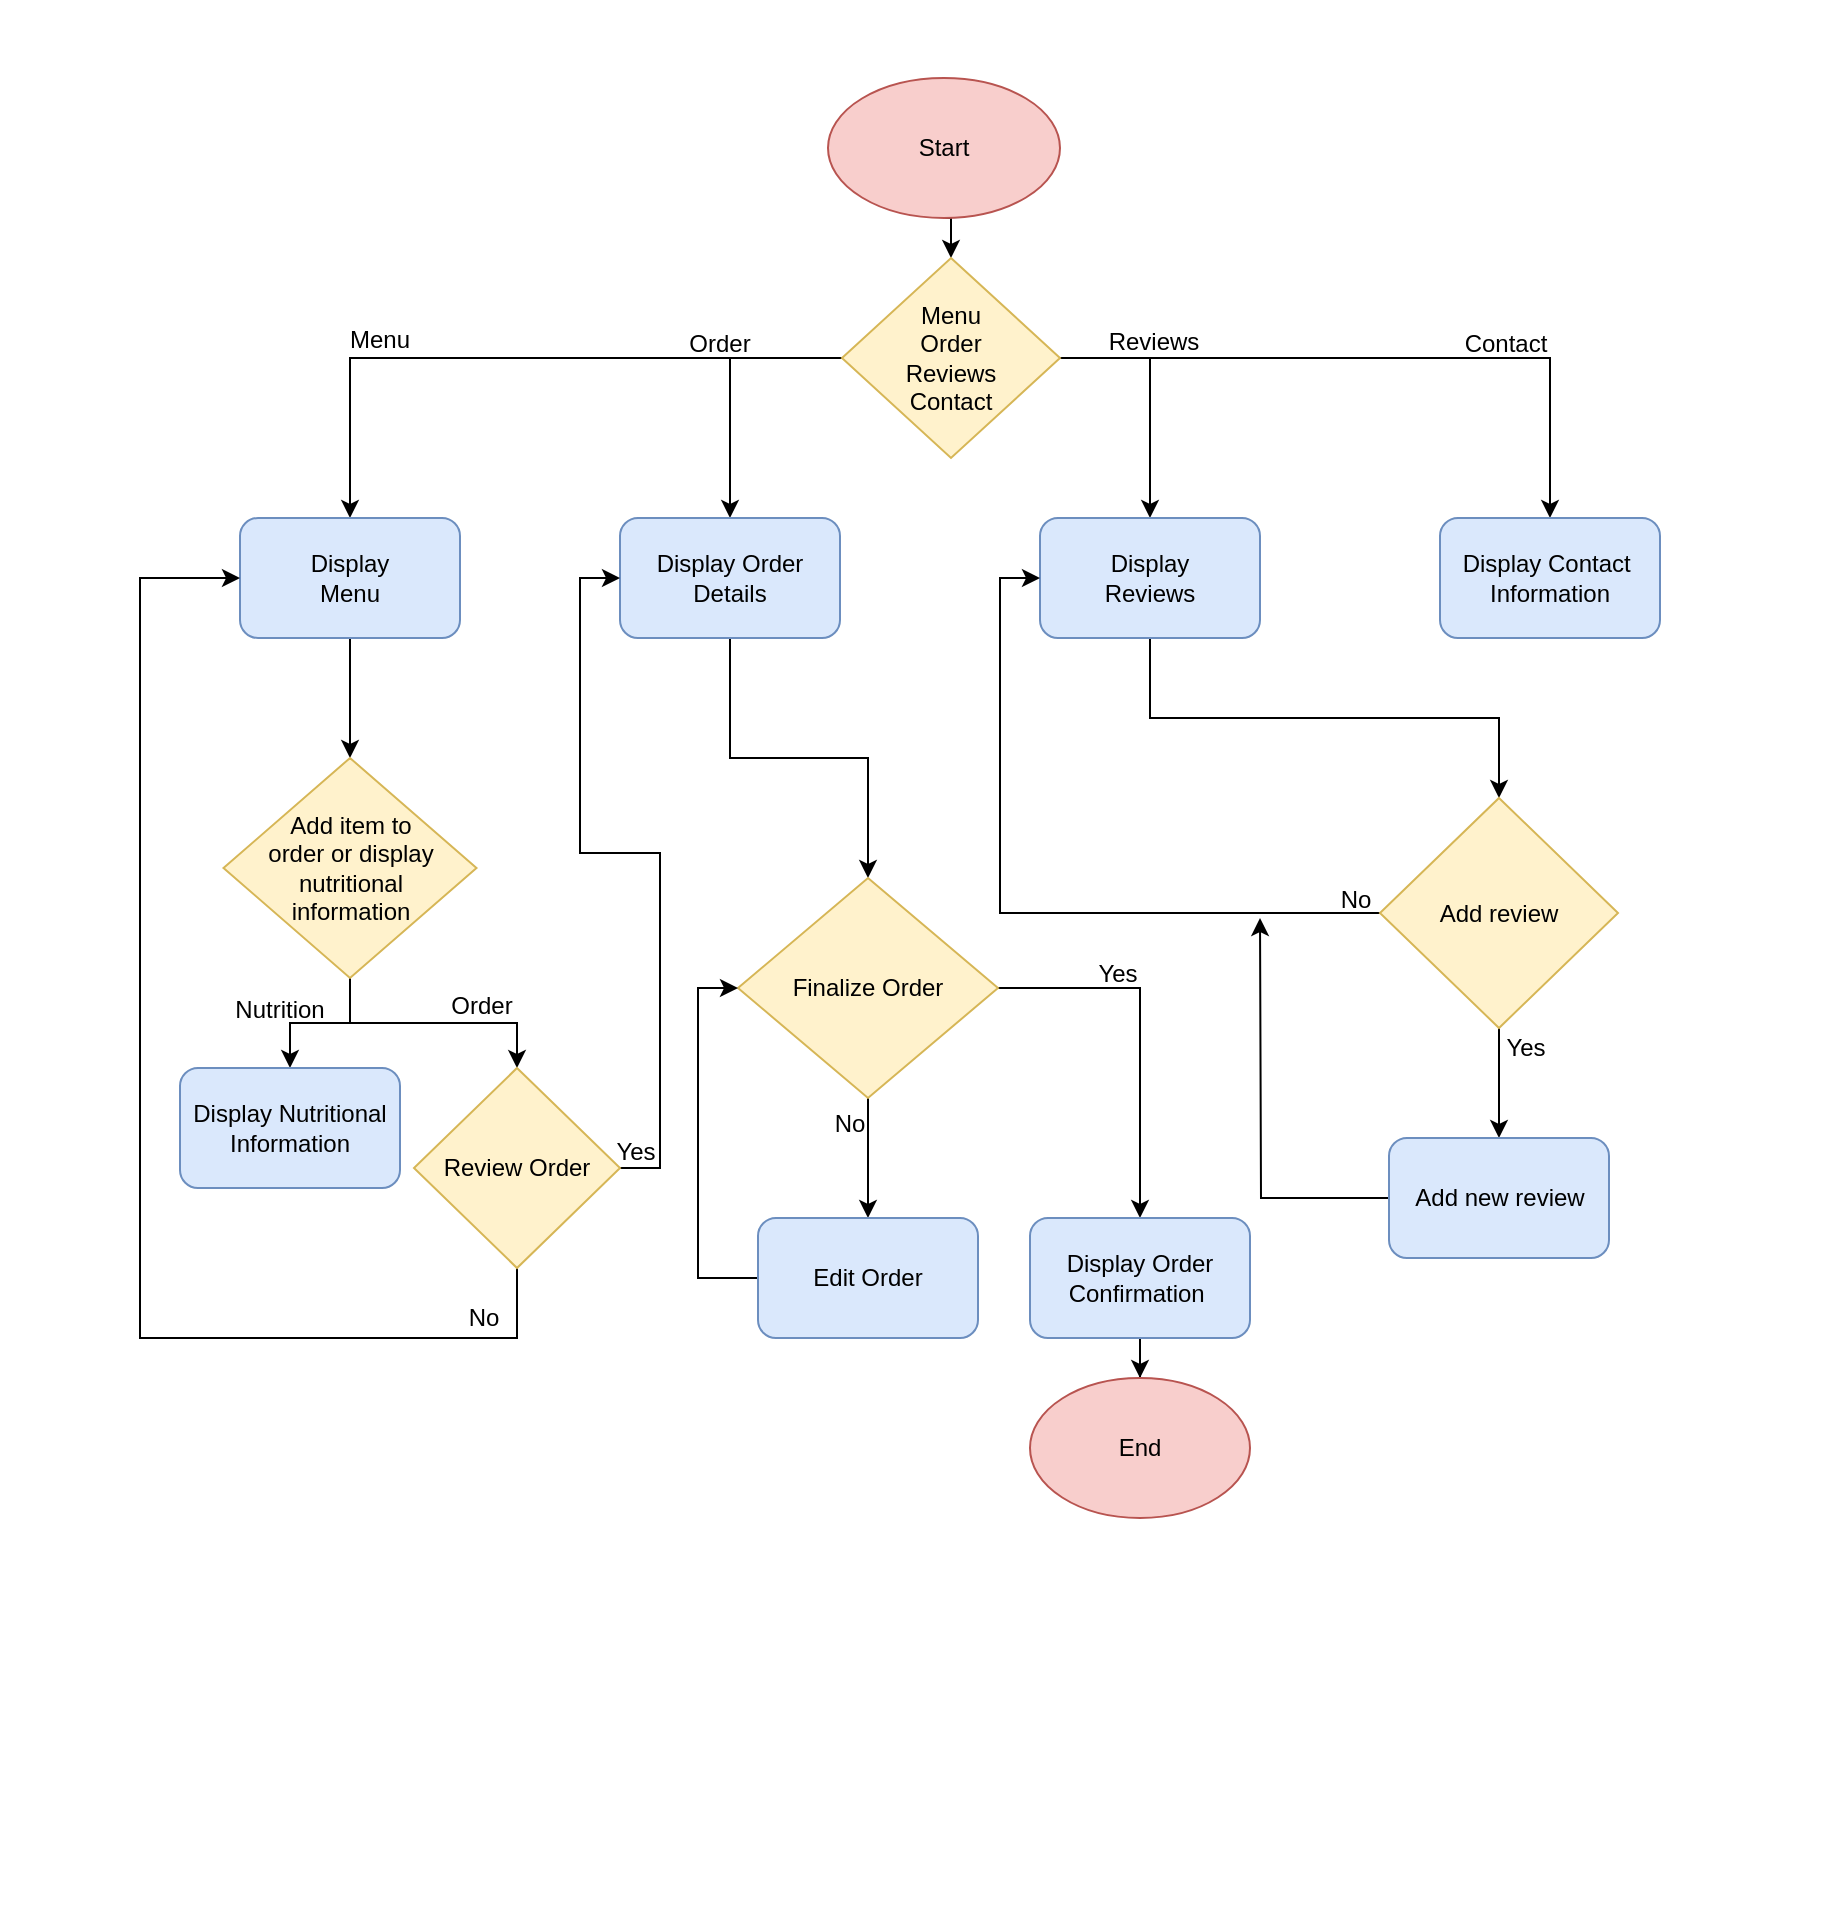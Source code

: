 <mxfile version="20.0.4" type="github">
  <diagram id="C5RBs43oDa-KdzZeNtuy" name="Page-1">
    <mxGraphModel dx="2249" dy="1894" grid="1" gridSize="10" guides="1" tooltips="1" connect="1" arrows="1" fold="1" page="1" pageScale="1" pageWidth="827" pageHeight="1169" math="0" shadow="0">
      <root>
        <mxCell id="WIyWlLk6GJQsqaUBKTNV-0" />
        <mxCell id="WIyWlLk6GJQsqaUBKTNV-1" parent="WIyWlLk6GJQsqaUBKTNV-0" />
        <mxCell id="IKsz1c_bPwegAjEKbgQd-88" value="" style="whiteSpace=wrap;html=1;strokeColor=none;" vertex="1" parent="WIyWlLk6GJQsqaUBKTNV-1">
          <mxGeometry x="-60" y="-1169" width="920" height="960" as="geometry" />
        </mxCell>
        <mxCell id="IKsz1c_bPwegAjEKbgQd-44" style="edgeStyle=orthogonalEdgeStyle;rounded=0;orthogonalLoop=1;jettySize=auto;html=1;exitX=0.5;exitY=1;exitDx=0;exitDy=0;entryX=0.5;entryY=0;entryDx=0;entryDy=0;" edge="1" parent="WIyWlLk6GJQsqaUBKTNV-1" source="IKsz1c_bPwegAjEKbgQd-21" target="IKsz1c_bPwegAjEKbgQd-22">
          <mxGeometry relative="1" as="geometry" />
        </mxCell>
        <mxCell id="IKsz1c_bPwegAjEKbgQd-21" value="Start" style="ellipse;whiteSpace=wrap;html=1;fillColor=#f8cecc;strokeColor=#b85450;" vertex="1" parent="WIyWlLk6GJQsqaUBKTNV-1">
          <mxGeometry x="354" y="-1130" width="116" height="70" as="geometry" />
        </mxCell>
        <mxCell id="IKsz1c_bPwegAjEKbgQd-45" style="edgeStyle=orthogonalEdgeStyle;rounded=0;orthogonalLoop=1;jettySize=auto;html=1;exitX=0;exitY=0.5;exitDx=0;exitDy=0;" edge="1" parent="WIyWlLk6GJQsqaUBKTNV-1" source="IKsz1c_bPwegAjEKbgQd-22" target="IKsz1c_bPwegAjEKbgQd-23">
          <mxGeometry relative="1" as="geometry" />
        </mxCell>
        <mxCell id="IKsz1c_bPwegAjEKbgQd-46" style="edgeStyle=orthogonalEdgeStyle;rounded=0;orthogonalLoop=1;jettySize=auto;html=1;exitX=0;exitY=0.5;exitDx=0;exitDy=0;" edge="1" parent="WIyWlLk6GJQsqaUBKTNV-1" source="IKsz1c_bPwegAjEKbgQd-22" target="IKsz1c_bPwegAjEKbgQd-24">
          <mxGeometry relative="1" as="geometry" />
        </mxCell>
        <mxCell id="IKsz1c_bPwegAjEKbgQd-47" style="edgeStyle=orthogonalEdgeStyle;rounded=0;orthogonalLoop=1;jettySize=auto;html=1;exitX=1;exitY=0.5;exitDx=0;exitDy=0;" edge="1" parent="WIyWlLk6GJQsqaUBKTNV-1" source="IKsz1c_bPwegAjEKbgQd-22" target="IKsz1c_bPwegAjEKbgQd-25">
          <mxGeometry relative="1" as="geometry" />
        </mxCell>
        <mxCell id="IKsz1c_bPwegAjEKbgQd-48" style="edgeStyle=orthogonalEdgeStyle;rounded=0;orthogonalLoop=1;jettySize=auto;html=1;exitX=1;exitY=0.5;exitDx=0;exitDy=0;" edge="1" parent="WIyWlLk6GJQsqaUBKTNV-1" source="IKsz1c_bPwegAjEKbgQd-22" target="IKsz1c_bPwegAjEKbgQd-26">
          <mxGeometry relative="1" as="geometry" />
        </mxCell>
        <mxCell id="IKsz1c_bPwegAjEKbgQd-22" value="Menu&lt;br&gt;Order&lt;br&gt;Reviews&lt;br&gt;Contact" style="rhombus;whiteSpace=wrap;html=1;fillColor=#fff2cc;strokeColor=#d6b656;" vertex="1" parent="WIyWlLk6GJQsqaUBKTNV-1">
          <mxGeometry x="361" y="-1040" width="109" height="100" as="geometry" />
        </mxCell>
        <mxCell id="IKsz1c_bPwegAjEKbgQd-49" style="edgeStyle=orthogonalEdgeStyle;rounded=0;orthogonalLoop=1;jettySize=auto;html=1;exitX=0.5;exitY=1;exitDx=0;exitDy=0;entryX=0.5;entryY=0;entryDx=0;entryDy=0;" edge="1" parent="WIyWlLk6GJQsqaUBKTNV-1" source="IKsz1c_bPwegAjEKbgQd-23" target="IKsz1c_bPwegAjEKbgQd-28">
          <mxGeometry relative="1" as="geometry" />
        </mxCell>
        <mxCell id="IKsz1c_bPwegAjEKbgQd-23" value="Display&lt;br&gt;Menu" style="rounded=1;whiteSpace=wrap;html=1;fillColor=#dae8fc;strokeColor=#6c8ebf;" vertex="1" parent="WIyWlLk6GJQsqaUBKTNV-1">
          <mxGeometry x="60" y="-910" width="110" height="60" as="geometry" />
        </mxCell>
        <mxCell id="IKsz1c_bPwegAjEKbgQd-58" style="edgeStyle=orthogonalEdgeStyle;rounded=0;orthogonalLoop=1;jettySize=auto;html=1;exitX=0.5;exitY=1;exitDx=0;exitDy=0;entryX=0.5;entryY=0;entryDx=0;entryDy=0;" edge="1" parent="WIyWlLk6GJQsqaUBKTNV-1" source="IKsz1c_bPwegAjEKbgQd-24" target="IKsz1c_bPwegAjEKbgQd-33">
          <mxGeometry relative="1" as="geometry">
            <mxPoint x="385" y="-680" as="targetPoint" />
          </mxGeometry>
        </mxCell>
        <mxCell id="IKsz1c_bPwegAjEKbgQd-24" value="Display Order&lt;br&gt;Details" style="rounded=1;whiteSpace=wrap;html=1;fillColor=#dae8fc;strokeColor=#6c8ebf;" vertex="1" parent="WIyWlLk6GJQsqaUBKTNV-1">
          <mxGeometry x="250" y="-910" width="110" height="60" as="geometry" />
        </mxCell>
        <mxCell id="IKsz1c_bPwegAjEKbgQd-63" style="edgeStyle=orthogonalEdgeStyle;rounded=0;orthogonalLoop=1;jettySize=auto;html=1;exitX=0.5;exitY=1;exitDx=0;exitDy=0;entryX=0.5;entryY=0;entryDx=0;entryDy=0;" edge="1" parent="WIyWlLk6GJQsqaUBKTNV-1" source="IKsz1c_bPwegAjEKbgQd-25" target="IKsz1c_bPwegAjEKbgQd-38">
          <mxGeometry relative="1" as="geometry" />
        </mxCell>
        <mxCell id="IKsz1c_bPwegAjEKbgQd-25" value="Display&lt;br&gt;Reviews" style="rounded=1;whiteSpace=wrap;html=1;fillColor=#dae8fc;strokeColor=#6c8ebf;" vertex="1" parent="WIyWlLk6GJQsqaUBKTNV-1">
          <mxGeometry x="460" y="-910" width="110" height="60" as="geometry" />
        </mxCell>
        <mxCell id="IKsz1c_bPwegAjEKbgQd-26" value="Display Contact&amp;nbsp;&lt;br&gt;Information" style="rounded=1;whiteSpace=wrap;html=1;fillColor=#dae8fc;strokeColor=#6c8ebf;" vertex="1" parent="WIyWlLk6GJQsqaUBKTNV-1">
          <mxGeometry x="660" y="-910" width="110" height="60" as="geometry" />
        </mxCell>
        <mxCell id="IKsz1c_bPwegAjEKbgQd-50" style="edgeStyle=orthogonalEdgeStyle;rounded=0;orthogonalLoop=1;jettySize=auto;html=1;exitX=0.5;exitY=1;exitDx=0;exitDy=0;" edge="1" parent="WIyWlLk6GJQsqaUBKTNV-1" source="IKsz1c_bPwegAjEKbgQd-28" target="IKsz1c_bPwegAjEKbgQd-31">
          <mxGeometry relative="1" as="geometry" />
        </mxCell>
        <mxCell id="IKsz1c_bPwegAjEKbgQd-51" style="edgeStyle=orthogonalEdgeStyle;rounded=0;orthogonalLoop=1;jettySize=auto;html=1;exitX=0.5;exitY=1;exitDx=0;exitDy=0;entryX=0.5;entryY=0;entryDx=0;entryDy=0;" edge="1" parent="WIyWlLk6GJQsqaUBKTNV-1" source="IKsz1c_bPwegAjEKbgQd-28" target="IKsz1c_bPwegAjEKbgQd-41">
          <mxGeometry relative="1" as="geometry" />
        </mxCell>
        <mxCell id="IKsz1c_bPwegAjEKbgQd-28" value="Add item to &lt;br&gt;order or display nutritional &lt;br&gt;information" style="rhombus;whiteSpace=wrap;html=1;fillColor=#fff2cc;strokeColor=#d6b656;" vertex="1" parent="WIyWlLk6GJQsqaUBKTNV-1">
          <mxGeometry x="51.75" y="-790" width="126.5" height="110" as="geometry" />
        </mxCell>
        <mxCell id="IKsz1c_bPwegAjEKbgQd-31" value="Display Nutritional Information" style="rounded=1;whiteSpace=wrap;html=1;fillColor=#dae8fc;strokeColor=#6c8ebf;" vertex="1" parent="WIyWlLk6GJQsqaUBKTNV-1">
          <mxGeometry x="30" y="-635" width="110" height="60" as="geometry" />
        </mxCell>
        <mxCell id="IKsz1c_bPwegAjEKbgQd-59" style="edgeStyle=orthogonalEdgeStyle;rounded=0;orthogonalLoop=1;jettySize=auto;html=1;exitX=0.5;exitY=1;exitDx=0;exitDy=0;" edge="1" parent="WIyWlLk6GJQsqaUBKTNV-1" source="IKsz1c_bPwegAjEKbgQd-33" target="IKsz1c_bPwegAjEKbgQd-57">
          <mxGeometry relative="1" as="geometry" />
        </mxCell>
        <mxCell id="IKsz1c_bPwegAjEKbgQd-61" style="edgeStyle=orthogonalEdgeStyle;rounded=0;orthogonalLoop=1;jettySize=auto;html=1;exitX=1;exitY=0.5;exitDx=0;exitDy=0;" edge="1" parent="WIyWlLk6GJQsqaUBKTNV-1" source="IKsz1c_bPwegAjEKbgQd-33" target="IKsz1c_bPwegAjEKbgQd-37">
          <mxGeometry relative="1" as="geometry" />
        </mxCell>
        <mxCell id="IKsz1c_bPwegAjEKbgQd-33" value="Finalize Order" style="rhombus;whiteSpace=wrap;html=1;fillColor=#fff2cc;strokeColor=#d6b656;" vertex="1" parent="WIyWlLk6GJQsqaUBKTNV-1">
          <mxGeometry x="309" y="-730" width="130" height="110" as="geometry" />
        </mxCell>
        <mxCell id="IKsz1c_bPwegAjEKbgQd-62" style="edgeStyle=orthogonalEdgeStyle;rounded=0;orthogonalLoop=1;jettySize=auto;html=1;exitX=0.5;exitY=1;exitDx=0;exitDy=0;" edge="1" parent="WIyWlLk6GJQsqaUBKTNV-1" source="IKsz1c_bPwegAjEKbgQd-37" target="IKsz1c_bPwegAjEKbgQd-40">
          <mxGeometry relative="1" as="geometry" />
        </mxCell>
        <mxCell id="IKsz1c_bPwegAjEKbgQd-37" value="Display Order Confirmation&amp;nbsp;" style="rounded=1;whiteSpace=wrap;html=1;fillColor=#dae8fc;strokeColor=#6c8ebf;" vertex="1" parent="WIyWlLk6GJQsqaUBKTNV-1">
          <mxGeometry x="455" y="-560" width="110" height="60" as="geometry" />
        </mxCell>
        <mxCell id="IKsz1c_bPwegAjEKbgQd-64" style="edgeStyle=orthogonalEdgeStyle;rounded=0;orthogonalLoop=1;jettySize=auto;html=1;exitX=0;exitY=0.5;exitDx=0;exitDy=0;entryX=0;entryY=0.5;entryDx=0;entryDy=0;" edge="1" parent="WIyWlLk6GJQsqaUBKTNV-1" source="IKsz1c_bPwegAjEKbgQd-38" target="IKsz1c_bPwegAjEKbgQd-25">
          <mxGeometry relative="1" as="geometry" />
        </mxCell>
        <mxCell id="IKsz1c_bPwegAjEKbgQd-65" style="edgeStyle=orthogonalEdgeStyle;rounded=0;orthogonalLoop=1;jettySize=auto;html=1;exitX=0.5;exitY=1;exitDx=0;exitDy=0;" edge="1" parent="WIyWlLk6GJQsqaUBKTNV-1" source="IKsz1c_bPwegAjEKbgQd-38" target="IKsz1c_bPwegAjEKbgQd-39">
          <mxGeometry relative="1" as="geometry" />
        </mxCell>
        <mxCell id="IKsz1c_bPwegAjEKbgQd-38" value="Add review" style="rhombus;whiteSpace=wrap;html=1;fillColor=#fff2cc;strokeColor=#d6b656;" vertex="1" parent="WIyWlLk6GJQsqaUBKTNV-1">
          <mxGeometry x="630" y="-770" width="119" height="115" as="geometry" />
        </mxCell>
        <mxCell id="IKsz1c_bPwegAjEKbgQd-87" style="edgeStyle=orthogonalEdgeStyle;rounded=0;orthogonalLoop=1;jettySize=auto;html=1;exitX=0;exitY=0.5;exitDx=0;exitDy=0;" edge="1" parent="WIyWlLk6GJQsqaUBKTNV-1" source="IKsz1c_bPwegAjEKbgQd-39">
          <mxGeometry relative="1" as="geometry">
            <mxPoint x="570" y="-710" as="targetPoint" />
          </mxGeometry>
        </mxCell>
        <mxCell id="IKsz1c_bPwegAjEKbgQd-39" value="Add new review" style="rounded=1;whiteSpace=wrap;html=1;fillColor=#dae8fc;strokeColor=#6c8ebf;" vertex="1" parent="WIyWlLk6GJQsqaUBKTNV-1">
          <mxGeometry x="634.5" y="-600" width="110" height="60" as="geometry" />
        </mxCell>
        <mxCell id="IKsz1c_bPwegAjEKbgQd-40" value="End" style="ellipse;whiteSpace=wrap;html=1;fillColor=#f8cecc;strokeColor=#b85450;" vertex="1" parent="WIyWlLk6GJQsqaUBKTNV-1">
          <mxGeometry x="455" y="-480" width="110" height="70" as="geometry" />
        </mxCell>
        <mxCell id="IKsz1c_bPwegAjEKbgQd-52" style="edgeStyle=orthogonalEdgeStyle;rounded=0;orthogonalLoop=1;jettySize=auto;html=1;exitX=1;exitY=0.5;exitDx=0;exitDy=0;entryX=0;entryY=0.5;entryDx=0;entryDy=0;" edge="1" parent="WIyWlLk6GJQsqaUBKTNV-1" source="IKsz1c_bPwegAjEKbgQd-41" target="IKsz1c_bPwegAjEKbgQd-24">
          <mxGeometry relative="1" as="geometry" />
        </mxCell>
        <mxCell id="IKsz1c_bPwegAjEKbgQd-67" style="edgeStyle=orthogonalEdgeStyle;rounded=0;orthogonalLoop=1;jettySize=auto;html=1;exitX=0.5;exitY=1;exitDx=0;exitDy=0;entryX=0;entryY=0.5;entryDx=0;entryDy=0;" edge="1" parent="WIyWlLk6GJQsqaUBKTNV-1" source="IKsz1c_bPwegAjEKbgQd-41" target="IKsz1c_bPwegAjEKbgQd-23">
          <mxGeometry relative="1" as="geometry">
            <Array as="points">
              <mxPoint x="199" y="-500" />
              <mxPoint x="10" y="-500" />
              <mxPoint x="10" y="-880" />
            </Array>
          </mxGeometry>
        </mxCell>
        <mxCell id="IKsz1c_bPwegAjEKbgQd-41" value="Review Order" style="rhombus;whiteSpace=wrap;html=1;fillColor=#fff2cc;strokeColor=#d6b656;" vertex="1" parent="WIyWlLk6GJQsqaUBKTNV-1">
          <mxGeometry x="147" y="-635" width="103" height="100" as="geometry" />
        </mxCell>
        <mxCell id="IKsz1c_bPwegAjEKbgQd-60" style="edgeStyle=orthogonalEdgeStyle;rounded=0;orthogonalLoop=1;jettySize=auto;html=1;exitX=0;exitY=0.5;exitDx=0;exitDy=0;entryX=0;entryY=0.5;entryDx=0;entryDy=0;" edge="1" parent="WIyWlLk6GJQsqaUBKTNV-1" source="IKsz1c_bPwegAjEKbgQd-57" target="IKsz1c_bPwegAjEKbgQd-33">
          <mxGeometry relative="1" as="geometry" />
        </mxCell>
        <mxCell id="IKsz1c_bPwegAjEKbgQd-57" value="Edit Order" style="rounded=1;whiteSpace=wrap;html=1;fillColor=#dae8fc;strokeColor=#6c8ebf;" vertex="1" parent="WIyWlLk6GJQsqaUBKTNV-1">
          <mxGeometry x="319" y="-560" width="110" height="60" as="geometry" />
        </mxCell>
        <mxCell id="IKsz1c_bPwegAjEKbgQd-69" value="Order" style="text;html=1;strokeColor=none;fillColor=none;align=center;verticalAlign=middle;whiteSpace=wrap;rounded=0;" vertex="1" parent="WIyWlLk6GJQsqaUBKTNV-1">
          <mxGeometry x="151" y="-681" width="60" height="30" as="geometry" />
        </mxCell>
        <mxCell id="IKsz1c_bPwegAjEKbgQd-70" value="Nutrition" style="text;html=1;strokeColor=none;fillColor=none;align=center;verticalAlign=middle;whiteSpace=wrap;rounded=0;" vertex="1" parent="WIyWlLk6GJQsqaUBKTNV-1">
          <mxGeometry x="50" y="-679" width="60" height="30" as="geometry" />
        </mxCell>
        <mxCell id="IKsz1c_bPwegAjEKbgQd-73" value="Menu" style="text;html=1;strokeColor=none;fillColor=none;align=center;verticalAlign=middle;whiteSpace=wrap;rounded=0;" vertex="1" parent="WIyWlLk6GJQsqaUBKTNV-1">
          <mxGeometry x="100" y="-1014" width="60" height="30" as="geometry" />
        </mxCell>
        <mxCell id="IKsz1c_bPwegAjEKbgQd-76" value="Order" style="text;html=1;strokeColor=none;fillColor=none;align=center;verticalAlign=middle;whiteSpace=wrap;rounded=0;" vertex="1" parent="WIyWlLk6GJQsqaUBKTNV-1">
          <mxGeometry x="270" y="-1012" width="60" height="30" as="geometry" />
        </mxCell>
        <mxCell id="IKsz1c_bPwegAjEKbgQd-77" value="No" style="text;html=1;strokeColor=none;fillColor=none;align=center;verticalAlign=middle;whiteSpace=wrap;rounded=0;" vertex="1" parent="WIyWlLk6GJQsqaUBKTNV-1">
          <mxGeometry x="152" y="-525" width="60" height="30" as="geometry" />
        </mxCell>
        <mxCell id="IKsz1c_bPwegAjEKbgQd-80" value="Yes" style="text;html=1;strokeColor=none;fillColor=none;align=center;verticalAlign=middle;whiteSpace=wrap;rounded=0;" vertex="1" parent="WIyWlLk6GJQsqaUBKTNV-1">
          <mxGeometry x="228" y="-608" width="60" height="30" as="geometry" />
        </mxCell>
        <mxCell id="IKsz1c_bPwegAjEKbgQd-81" value="Reviews" style="text;html=1;strokeColor=none;fillColor=none;align=center;verticalAlign=middle;whiteSpace=wrap;rounded=0;" vertex="1" parent="WIyWlLk6GJQsqaUBKTNV-1">
          <mxGeometry x="487" y="-1013" width="60" height="30" as="geometry" />
        </mxCell>
        <mxCell id="IKsz1c_bPwegAjEKbgQd-82" value="Contact" style="text;html=1;strokeColor=none;fillColor=none;align=center;verticalAlign=middle;whiteSpace=wrap;rounded=0;" vertex="1" parent="WIyWlLk6GJQsqaUBKTNV-1">
          <mxGeometry x="662.5" y="-1012" width="60" height="30" as="geometry" />
        </mxCell>
        <mxCell id="IKsz1c_bPwegAjEKbgQd-83" value="No" style="text;html=1;strokeColor=none;fillColor=none;align=center;verticalAlign=middle;whiteSpace=wrap;rounded=0;" vertex="1" parent="WIyWlLk6GJQsqaUBKTNV-1">
          <mxGeometry x="335" y="-622" width="60" height="30" as="geometry" />
        </mxCell>
        <mxCell id="IKsz1c_bPwegAjEKbgQd-84" value="No" style="text;html=1;strokeColor=none;fillColor=none;align=center;verticalAlign=middle;whiteSpace=wrap;rounded=0;" vertex="1" parent="WIyWlLk6GJQsqaUBKTNV-1">
          <mxGeometry x="588" y="-734" width="60" height="30" as="geometry" />
        </mxCell>
        <mxCell id="IKsz1c_bPwegAjEKbgQd-85" value="Yes" style="text;html=1;strokeColor=none;fillColor=none;align=center;verticalAlign=middle;whiteSpace=wrap;rounded=0;" vertex="1" parent="WIyWlLk6GJQsqaUBKTNV-1">
          <mxGeometry x="673" y="-660" width="60" height="30" as="geometry" />
        </mxCell>
        <mxCell id="IKsz1c_bPwegAjEKbgQd-86" value="Yes" style="text;html=1;strokeColor=none;fillColor=none;align=center;verticalAlign=middle;whiteSpace=wrap;rounded=0;" vertex="1" parent="WIyWlLk6GJQsqaUBKTNV-1">
          <mxGeometry x="469" y="-697" width="60" height="30" as="geometry" />
        </mxCell>
      </root>
    </mxGraphModel>
  </diagram>
</mxfile>
